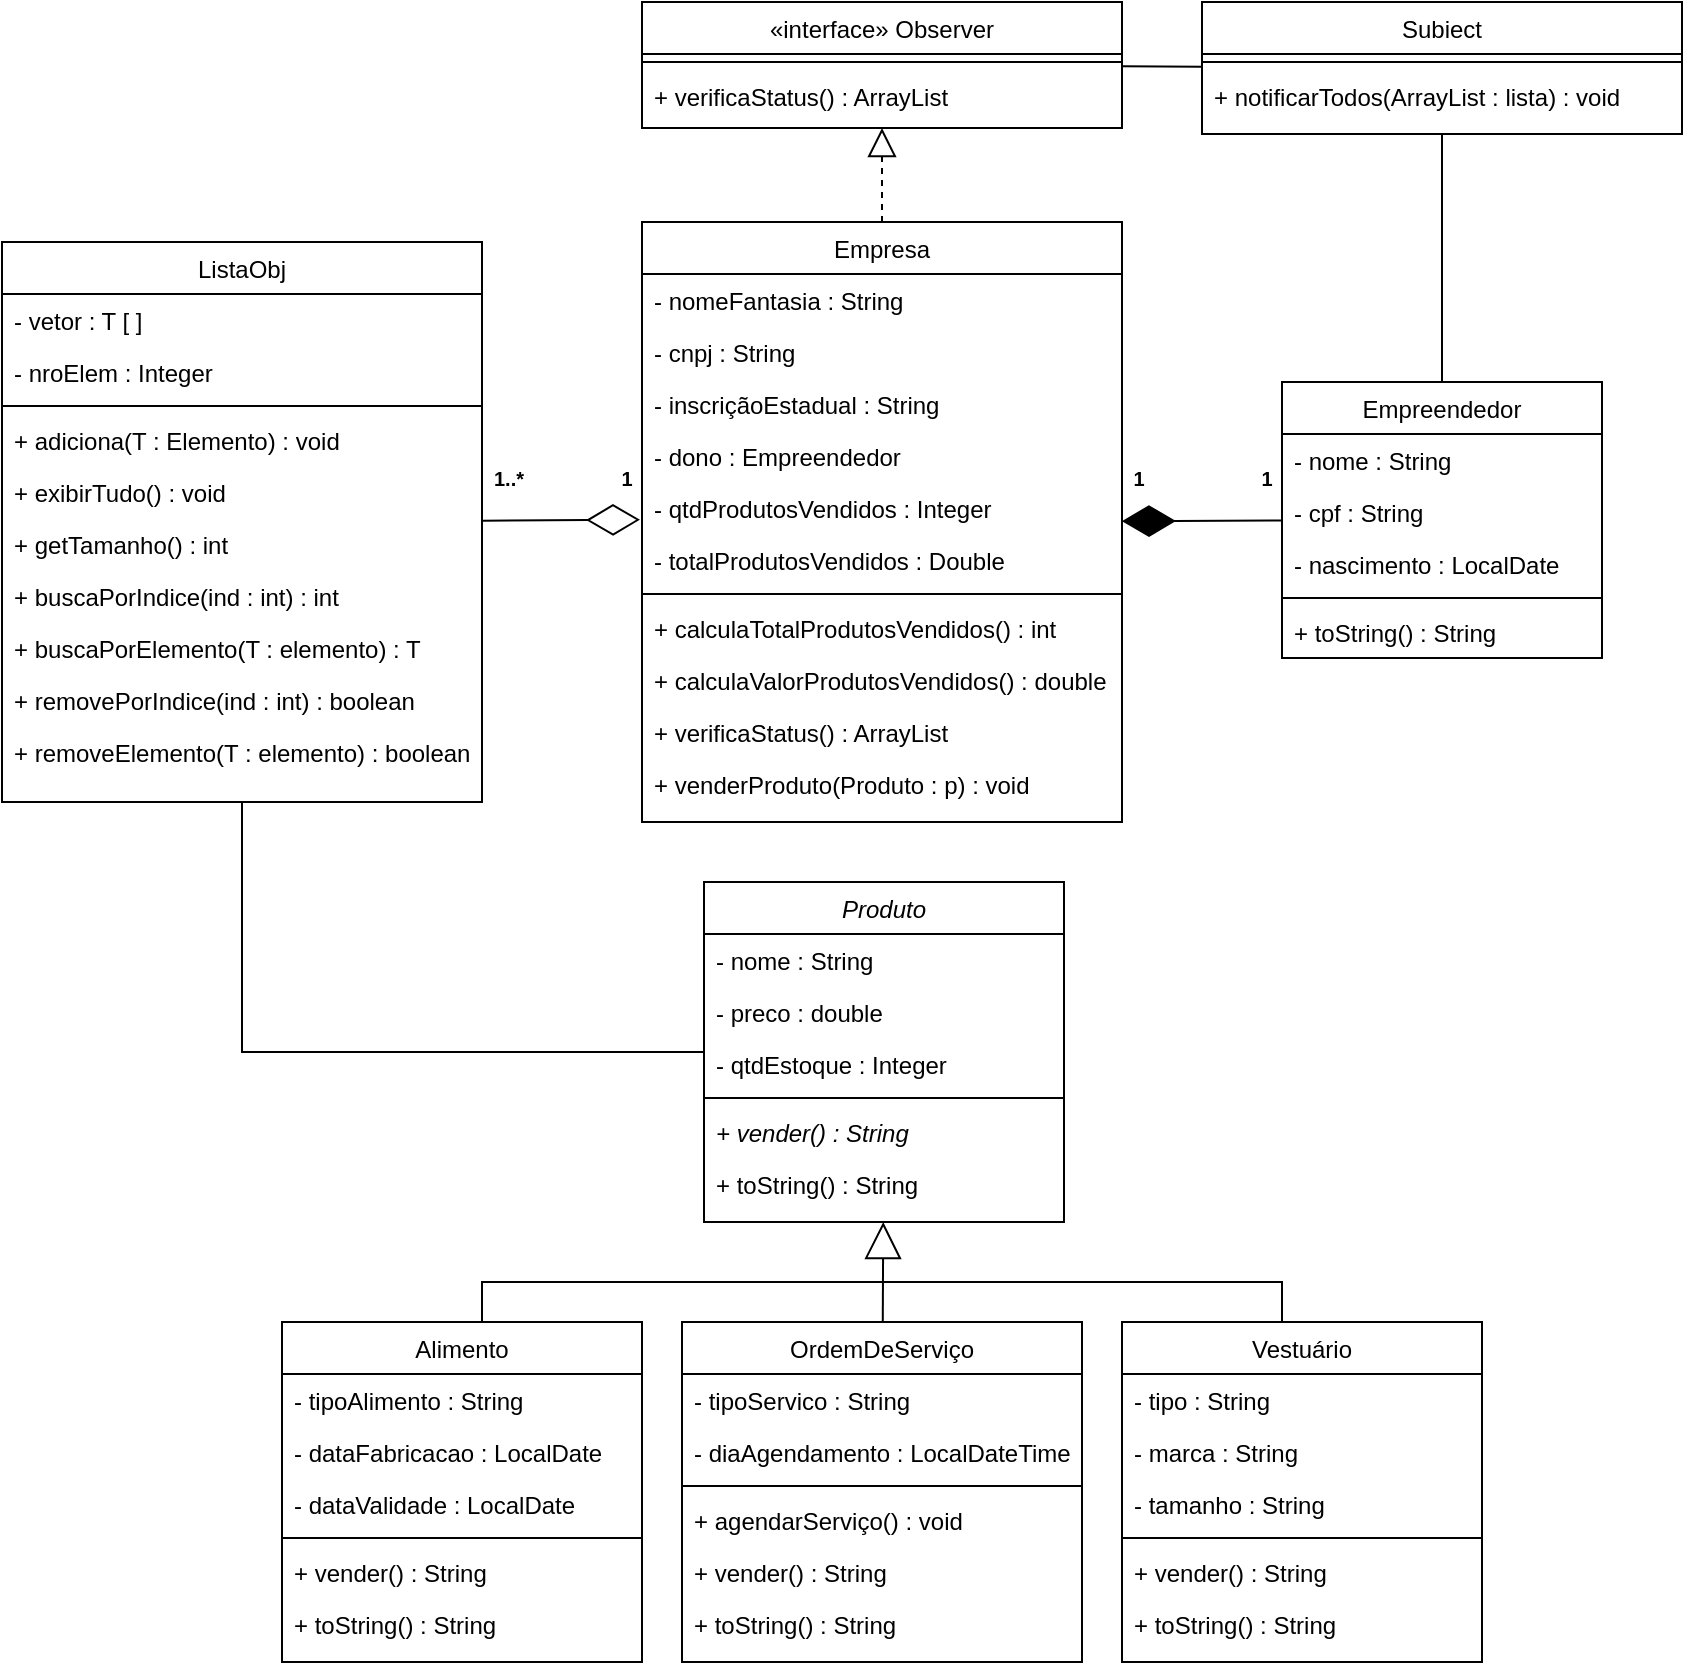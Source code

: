 <mxfile version="17.2.4" type="device" pages="2"><diagram id="C5RBs43oDa-KdzZeNtuy" name="UML"><mxGraphModel dx="1246" dy="1265" grid="1" gridSize="10" guides="0" tooltips="0" connect="0" arrows="0" fold="1" page="0" pageScale="1" pageWidth="827" pageHeight="1169" background="none" math="0" shadow="0"><root><mxCell id="WIyWlLk6GJQsqaUBKTNV-0"/><mxCell id="WIyWlLk6GJQsqaUBKTNV-1" parent="WIyWlLk6GJQsqaUBKTNV-0"/><mxCell id="c9cwSSxJyLeMuByP_xfM-0" value="" style="endArrow=diamondThin;endFill=1;endSize=24;html=1;rounded=0;" parent="WIyWlLk6GJQsqaUBKTNV-1" source="hxQ1O0fsuTuE8obJYea_-39" target="hxQ1O0fsuTuE8obJYea_-30" edge="1"><mxGeometry width="160" relative="1" as="geometry"><mxPoint x="577" y="143" as="sourcePoint"/><mxPoint x="737" y="143" as="targetPoint"/></mxGeometry></mxCell><mxCell id="tBLJbd_l_95bMalYuMZ2-7" value="«interface» Observer" style="swimlane;fontStyle=0;align=center;verticalAlign=top;childLayout=stackLayout;horizontal=1;startSize=26;horizontalStack=0;resizeParent=1;resizeLast=0;collapsible=1;marginBottom=0;rounded=0;shadow=0;strokeWidth=1;" parent="WIyWlLk6GJQsqaUBKTNV-1" vertex="1"><mxGeometry x="320" y="-270" width="240" height="63" as="geometry"><mxRectangle x="230" y="140" width="160" height="26" as="alternateBounds"/></mxGeometry></mxCell><mxCell id="tBLJbd_l_95bMalYuMZ2-11" value="" style="line;html=1;strokeWidth=1;align=left;verticalAlign=middle;spacingTop=-1;spacingLeft=3;spacingRight=3;rotatable=0;labelPosition=right;points=[];portConstraint=eastwest;" parent="tBLJbd_l_95bMalYuMZ2-7" vertex="1"><mxGeometry y="26" width="240" height="8" as="geometry"/></mxCell><mxCell id="tBLJbd_l_95bMalYuMZ2-14" value="+ verificaStatus() : ArrayList" style="text;align=left;verticalAlign=top;spacingLeft=4;spacingRight=4;overflow=hidden;rotatable=0;points=[[0,0.5],[1,0.5]];portConstraint=eastwest;fontStyle=0" parent="tBLJbd_l_95bMalYuMZ2-7" vertex="1"><mxGeometry y="34" width="240" height="26" as="geometry"/></mxCell><mxCell id="tBLJbd_l_95bMalYuMZ2-19" value="" style="endArrow=block;dashed=1;endFill=0;endSize=12;html=1;rounded=0;" parent="WIyWlLk6GJQsqaUBKTNV-1" source="hxQ1O0fsuTuE8obJYea_-30" target="tBLJbd_l_95bMalYuMZ2-7" edge="1"><mxGeometry width="160" relative="1" as="geometry"><mxPoint x="150" y="-210" as="sourcePoint"/><mxPoint x="310" y="-210" as="targetPoint"/></mxGeometry></mxCell><mxCell id="tBLJbd_l_95bMalYuMZ2-22" value="Subiect" style="swimlane;fontStyle=0;align=center;verticalAlign=top;childLayout=stackLayout;horizontal=1;startSize=26;horizontalStack=0;resizeParent=1;resizeLast=0;collapsible=1;marginBottom=0;rounded=0;shadow=0;strokeWidth=1;fillColor=default;" parent="WIyWlLk6GJQsqaUBKTNV-1" vertex="1"><mxGeometry x="600" y="-270" width="240" height="66" as="geometry"><mxRectangle x="130" y="380" width="160" height="26" as="alternateBounds"/></mxGeometry></mxCell><mxCell id="tBLJbd_l_95bMalYuMZ2-26" value="" style="line;html=1;strokeWidth=1;align=left;verticalAlign=middle;spacingTop=-1;spacingLeft=3;spacingRight=3;rotatable=0;labelPosition=right;points=[];portConstraint=eastwest;" parent="tBLJbd_l_95bMalYuMZ2-22" vertex="1"><mxGeometry y="26" width="240" height="8" as="geometry"/></mxCell><mxCell id="tBLJbd_l_95bMalYuMZ2-27" value="+ notificarTodos(ArrayList : lista) : void" style="text;align=left;verticalAlign=top;spacingLeft=4;spacingRight=4;overflow=hidden;rotatable=0;points=[[0,0.5],[1,0.5]];portConstraint=eastwest;" parent="tBLJbd_l_95bMalYuMZ2-22" vertex="1"><mxGeometry y="34" width="240" height="26" as="geometry"/></mxCell><mxCell id="tBLJbd_l_95bMalYuMZ2-30" value="" style="endArrow=none;html=1;rounded=0;" parent="WIyWlLk6GJQsqaUBKTNV-1" source="hxQ1O0fsuTuE8obJYea_-39" target="tBLJbd_l_95bMalYuMZ2-22" edge="1"><mxGeometry width="50" height="50" relative="1" as="geometry"><mxPoint x="650" y="-80" as="sourcePoint"/><mxPoint x="700" y="-130" as="targetPoint"/></mxGeometry></mxCell><mxCell id="tBLJbd_l_95bMalYuMZ2-31" value="" style="endArrow=none;html=1;rounded=0;" parent="WIyWlLk6GJQsqaUBKTNV-1" source="tBLJbd_l_95bMalYuMZ2-7" target="tBLJbd_l_95bMalYuMZ2-22" edge="1"><mxGeometry width="50" height="50" relative="1" as="geometry"><mxPoint x="600" y="-170" as="sourcePoint"/><mxPoint x="650" y="-220" as="targetPoint"/></mxGeometry></mxCell><mxCell id="hxQ1O0fsuTuE8obJYea_-30" value="Empresa" style="swimlane;fontStyle=0;align=center;verticalAlign=top;childLayout=stackLayout;horizontal=1;startSize=26;horizontalStack=0;resizeParent=1;resizeLast=0;collapsible=1;marginBottom=0;rounded=0;shadow=0;strokeWidth=1;gradientColor=none;" parent="WIyWlLk6GJQsqaUBKTNV-1" vertex="1"><mxGeometry x="320" y="-160" width="240" height="300" as="geometry"><mxRectangle x="360" y="32" width="160" height="26" as="alternateBounds"/></mxGeometry></mxCell><mxCell id="hxQ1O0fsuTuE8obJYea_-31" value="- nomeFantasia : String" style="text;align=left;verticalAlign=top;spacingLeft=4;spacingRight=4;overflow=hidden;rotatable=0;points=[[0,0.5],[1,0.5]];portConstraint=eastwest;" parent="hxQ1O0fsuTuE8obJYea_-30" vertex="1"><mxGeometry y="26" width="240" height="26" as="geometry"/></mxCell><mxCell id="hxQ1O0fsuTuE8obJYea_-32" value="- cnpj : String" style="text;align=left;verticalAlign=top;spacingLeft=4;spacingRight=4;overflow=hidden;rotatable=0;points=[[0,0.5],[1,0.5]];portConstraint=eastwest;rounded=0;shadow=0;html=0;" parent="hxQ1O0fsuTuE8obJYea_-30" vertex="1"><mxGeometry y="52" width="240" height="26" as="geometry"/></mxCell><mxCell id="hxQ1O0fsuTuE8obJYea_-36" value="- inscriçãoEstadual : String" style="text;align=left;verticalAlign=top;spacingLeft=4;spacingRight=4;overflow=hidden;rotatable=0;points=[[0,0.5],[1,0.5]];portConstraint=eastwest;rounded=0;shadow=0;html=0;" parent="hxQ1O0fsuTuE8obJYea_-30" vertex="1"><mxGeometry y="78" width="240" height="26" as="geometry"/></mxCell><mxCell id="hxQ1O0fsuTuE8obJYea_-38" value="- dono : Empreendedor" style="text;align=left;verticalAlign=top;spacingLeft=4;spacingRight=4;overflow=hidden;rotatable=0;points=[[0,0.5],[1,0.5]];portConstraint=eastwest;rounded=0;shadow=0;html=0;" parent="hxQ1O0fsuTuE8obJYea_-30" vertex="1"><mxGeometry y="104" width="240" height="26" as="geometry"/></mxCell><mxCell id="cFsHw2vgFMco-fejrTSW-2" value="- qtdProdutosVendidos : Integer" style="text;align=left;verticalAlign=top;spacingLeft=4;spacingRight=4;overflow=hidden;rotatable=0;points=[[0,0.5],[1,0.5]];portConstraint=eastwest;rounded=0;shadow=0;html=0;" parent="hxQ1O0fsuTuE8obJYea_-30" vertex="1"><mxGeometry y="130" width="240" height="26" as="geometry"/></mxCell><mxCell id="cFsHw2vgFMco-fejrTSW-3" value="- totalProdutosVendidos : Double" style="text;align=left;verticalAlign=top;spacingLeft=4;spacingRight=4;overflow=hidden;rotatable=0;points=[[0,0.5],[1,0.5]];portConstraint=eastwest;rounded=0;shadow=0;html=0;" parent="hxQ1O0fsuTuE8obJYea_-30" vertex="1"><mxGeometry y="156" width="240" height="26" as="geometry"/></mxCell><mxCell id="hxQ1O0fsuTuE8obJYea_-33" value="" style="line;html=1;strokeWidth=1;align=left;verticalAlign=middle;spacingTop=-1;spacingLeft=3;spacingRight=3;rotatable=0;labelPosition=right;points=[];portConstraint=eastwest;" parent="hxQ1O0fsuTuE8obJYea_-30" vertex="1"><mxGeometry y="182" width="240" height="8" as="geometry"/></mxCell><mxCell id="IQS5WzwmwW5eawCqzfiL-0" value="+ calculaTotalProdutosVendidos() : int" style="text;align=left;verticalAlign=top;spacingLeft=4;spacingRight=4;overflow=hidden;rotatable=0;points=[[0,0.5],[1,0.5]];portConstraint=eastwest;" parent="hxQ1O0fsuTuE8obJYea_-30" vertex="1"><mxGeometry y="190" width="240" height="26" as="geometry"/></mxCell><mxCell id="IQS5WzwmwW5eawCqzfiL-1" value="+ calculaValorProdutosVendidos() : double" style="text;align=left;verticalAlign=top;spacingLeft=4;spacingRight=4;overflow=hidden;rotatable=0;points=[[0,0.5],[1,0.5]];portConstraint=eastwest;" parent="hxQ1O0fsuTuE8obJYea_-30" vertex="1"><mxGeometry y="216" width="240" height="26" as="geometry"/></mxCell><mxCell id="tBLJbd_l_95bMalYuMZ2-17" value="+ verificaStatus() : ArrayList" style="text;align=left;verticalAlign=top;spacingLeft=4;spacingRight=4;overflow=hidden;rotatable=0;points=[[0,0.5],[1,0.5]];portConstraint=eastwest;" parent="hxQ1O0fsuTuE8obJYea_-30" vertex="1"><mxGeometry y="242" width="240" height="26" as="geometry"/></mxCell><mxCell id="tBLJbd_l_95bMalYuMZ2-32" value="+ venderProduto(Produto : p) : void" style="text;align=left;verticalAlign=top;spacingLeft=4;spacingRight=4;overflow=hidden;rotatable=0;points=[[0,0.5],[1,0.5]];portConstraint=eastwest;" parent="hxQ1O0fsuTuE8obJYea_-30" vertex="1"><mxGeometry y="268" width="240" height="26" as="geometry"/></mxCell><mxCell id="hxQ1O0fsuTuE8obJYea_-80" value="1" style="text;html=1;align=center;verticalAlign=middle;resizable=0;points=[];autosize=1;strokeColor=none;fillColor=none;fontSize=10;fontStyle=1" parent="WIyWlLk6GJQsqaUBKTNV-1" vertex="1"><mxGeometry x="304" y="-40" width="16" height="16" as="geometry"/></mxCell><mxCell id="hxQ1O0fsuTuE8obJYea_-79" value="1..*" style="text;html=1;align=center;verticalAlign=middle;resizable=0;points=[];autosize=1;strokeColor=none;fillColor=none;fontSize=10;fontStyle=1" parent="WIyWlLk6GJQsqaUBKTNV-1" vertex="1"><mxGeometry x="240.005" y="-40" width="25" height="16" as="geometry"/></mxCell><mxCell id="ktKaiFkXQbgWRsOIFW10-0" value="1" style="text;html=1;align=center;verticalAlign=middle;resizable=0;points=[];autosize=1;strokeColor=none;fillColor=none;fontSize=10;fontStyle=1" parent="WIyWlLk6GJQsqaUBKTNV-1" vertex="1"><mxGeometry x="560" y="-40" width="16" height="16" as="geometry"/></mxCell><mxCell id="FTFwo6D1oz80rFmVzdf7-0" value="ListaObj" style="swimlane;fontStyle=0;align=center;verticalAlign=top;childLayout=stackLayout;horizontal=1;startSize=26;horizontalStack=0;resizeParent=1;resizeLast=0;collapsible=1;marginBottom=0;rounded=0;shadow=0;strokeWidth=1;gradientColor=none;fillColor=default;" vertex="1" parent="WIyWlLk6GJQsqaUBKTNV-1"><mxGeometry y="-150" width="240" height="280" as="geometry"><mxRectangle x="130" y="380" width="160" height="26" as="alternateBounds"/></mxGeometry></mxCell><mxCell id="FTFwo6D1oz80rFmVzdf7-1" value="- vetor : T [ ] " style="text;align=left;verticalAlign=top;spacingLeft=4;spacingRight=4;overflow=hidden;rotatable=0;points=[[0,0.5],[1,0.5]];portConstraint=eastwest;" vertex="1" parent="FTFwo6D1oz80rFmVzdf7-0"><mxGeometry y="26" width="240" height="26" as="geometry"/></mxCell><mxCell id="FTFwo6D1oz80rFmVzdf7-2" value="- nroElem : Integer" style="text;align=left;verticalAlign=top;spacingLeft=4;spacingRight=4;overflow=hidden;rotatable=0;points=[[0,0.5],[1,0.5]];portConstraint=eastwest;rounded=0;shadow=0;html=0;" vertex="1" parent="FTFwo6D1oz80rFmVzdf7-0"><mxGeometry y="52" width="240" height="26" as="geometry"/></mxCell><mxCell id="FTFwo6D1oz80rFmVzdf7-3" value="" style="line;html=1;strokeWidth=1;align=left;verticalAlign=middle;spacingTop=-1;spacingLeft=3;spacingRight=3;rotatable=0;labelPosition=right;points=[];portConstraint=eastwest;" vertex="1" parent="FTFwo6D1oz80rFmVzdf7-0"><mxGeometry y="78" width="240" height="8" as="geometry"/></mxCell><mxCell id="FTFwo6D1oz80rFmVzdf7-4" value="+ adiciona(T : Elemento) : void" style="text;align=left;verticalAlign=top;spacingLeft=4;spacingRight=4;overflow=hidden;rotatable=0;points=[[0,0.5],[1,0.5]];portConstraint=eastwest;fontStyle=0" vertex="1" parent="FTFwo6D1oz80rFmVzdf7-0"><mxGeometry y="86" width="240" height="26" as="geometry"/></mxCell><mxCell id="FTFwo6D1oz80rFmVzdf7-12" value="+ exibirTudo() : void" style="text;align=left;verticalAlign=top;spacingLeft=4;spacingRight=4;overflow=hidden;rotatable=0;points=[[0,0.5],[1,0.5]];portConstraint=eastwest;fontStyle=0" vertex="1" parent="FTFwo6D1oz80rFmVzdf7-0"><mxGeometry y="112" width="240" height="26" as="geometry"/></mxCell><mxCell id="FTFwo6D1oz80rFmVzdf7-8" value="+ getTamanho() : int" style="text;align=left;verticalAlign=top;spacingLeft=4;spacingRight=4;overflow=hidden;rotatable=0;points=[[0,0.5],[1,0.5]];portConstraint=eastwest;fontStyle=0" vertex="1" parent="FTFwo6D1oz80rFmVzdf7-0"><mxGeometry y="138" width="240" height="26" as="geometry"/></mxCell><mxCell id="FTFwo6D1oz80rFmVzdf7-11" value="+ buscaPorIndice(ind : int) : int" style="text;align=left;verticalAlign=top;spacingLeft=4;spacingRight=4;overflow=hidden;rotatable=0;points=[[0,0.5],[1,0.5]];portConstraint=eastwest;fontStyle=0" vertex="1" parent="FTFwo6D1oz80rFmVzdf7-0"><mxGeometry y="164" width="240" height="26" as="geometry"/></mxCell><mxCell id="FTFwo6D1oz80rFmVzdf7-7" value="+ buscaPorElemento(T : elemento) : T" style="text;align=left;verticalAlign=top;spacingLeft=4;spacingRight=4;overflow=hidden;rotatable=0;points=[[0,0.5],[1,0.5]];portConstraint=eastwest;fontStyle=0" vertex="1" parent="FTFwo6D1oz80rFmVzdf7-0"><mxGeometry y="190" width="240" height="26" as="geometry"/></mxCell><mxCell id="FTFwo6D1oz80rFmVzdf7-10" value="+ removePorIndice(ind : int) : boolean" style="text;align=left;verticalAlign=top;spacingLeft=4;spacingRight=4;overflow=hidden;rotatable=0;points=[[0,0.5],[1,0.5]];portConstraint=eastwest;fontStyle=0" vertex="1" parent="FTFwo6D1oz80rFmVzdf7-0"><mxGeometry y="216" width="240" height="26" as="geometry"/></mxCell><mxCell id="FTFwo6D1oz80rFmVzdf7-9" value="+ removeElemento(T : elemento) : boolean" style="text;align=left;verticalAlign=top;spacingLeft=4;spacingRight=4;overflow=hidden;rotatable=0;points=[[0,0.5],[1,0.5]];portConstraint=eastwest;fontStyle=0" vertex="1" parent="FTFwo6D1oz80rFmVzdf7-0"><mxGeometry y="242" width="240" height="26" as="geometry"/></mxCell><mxCell id="FTFwo6D1oz80rFmVzdf7-5" value="" style="endArrow=diamondThin;endFill=0;endSize=24;html=1;rounded=0;" edge="1" parent="WIyWlLk6GJQsqaUBKTNV-1" source="FTFwo6D1oz80rFmVzdf7-0"><mxGeometry width="160" relative="1" as="geometry"><mxPoint x="239" y="-11.875" as="sourcePoint"/><mxPoint x="319" y="-11.125" as="targetPoint"/><Array as="points"/></mxGeometry></mxCell><mxCell id="FTFwo6D1oz80rFmVzdf7-6" value="" style="endArrow=none;html=1;rounded=0;" edge="1" parent="WIyWlLk6GJQsqaUBKTNV-1" source="zkfFHV4jXpPFQw0GAbJ--0" target="FTFwo6D1oz80rFmVzdf7-0"><mxGeometry width="50" height="50" relative="1" as="geometry"><mxPoint x="142" y="337" as="sourcePoint"/><mxPoint x="142" y="157" as="targetPoint"/><Array as="points"><mxPoint x="120" y="255"/></Array></mxGeometry></mxCell><mxCell id="hxQ1O0fsuTuE8obJYea_-39" value="Empreendedor" style="swimlane;fontStyle=0;align=center;verticalAlign=top;childLayout=stackLayout;horizontal=1;startSize=26;horizontalStack=0;resizeParent=1;resizeLast=0;collapsible=1;marginBottom=0;rounded=0;shadow=0;strokeWidth=1;" parent="WIyWlLk6GJQsqaUBKTNV-1" vertex="1"><mxGeometry x="640" y="-80" width="160" height="138" as="geometry"><mxRectangle x="130" y="380" width="160" height="26" as="alternateBounds"/></mxGeometry></mxCell><mxCell id="hxQ1O0fsuTuE8obJYea_-40" value="- nome : String" style="text;align=left;verticalAlign=top;spacingLeft=4;spacingRight=4;overflow=hidden;rotatable=0;points=[[0,0.5],[1,0.5]];portConstraint=eastwest;" parent="hxQ1O0fsuTuE8obJYea_-39" vertex="1"><mxGeometry y="26" width="160" height="26" as="geometry"/></mxCell><mxCell id="hxQ1O0fsuTuE8obJYea_-41" value="- cpf : String" style="text;align=left;verticalAlign=top;spacingLeft=4;spacingRight=4;overflow=hidden;rotatable=0;points=[[0,0.5],[1,0.5]];portConstraint=eastwest;rounded=0;shadow=0;html=0;" parent="hxQ1O0fsuTuE8obJYea_-39" vertex="1"><mxGeometry y="52" width="160" height="26" as="geometry"/></mxCell><mxCell id="FTFwo6D1oz80rFmVzdf7-14" value="- nascimento : LocalDate" style="text;align=left;verticalAlign=top;spacingLeft=4;spacingRight=4;overflow=hidden;rotatable=0;points=[[0,0.5],[1,0.5]];portConstraint=eastwest;rounded=0;shadow=0;html=0;" vertex="1" parent="hxQ1O0fsuTuE8obJYea_-39"><mxGeometry y="78" width="160" height="26" as="geometry"/></mxCell><mxCell id="hxQ1O0fsuTuE8obJYea_-42" value="" style="line;html=1;strokeWidth=1;align=left;verticalAlign=middle;spacingTop=-1;spacingLeft=3;spacingRight=3;rotatable=0;labelPosition=right;points=[];portConstraint=eastwest;" parent="hxQ1O0fsuTuE8obJYea_-39" vertex="1"><mxGeometry y="104" width="160" height="8" as="geometry"/></mxCell><mxCell id="hxQ1O0fsuTuE8obJYea_-43" value="+ toString() : String" style="text;align=left;verticalAlign=top;spacingLeft=4;spacingRight=4;overflow=hidden;rotatable=0;points=[[0,0.5],[1,0.5]];portConstraint=eastwest;fontStyle=0" parent="hxQ1O0fsuTuE8obJYea_-39" vertex="1"><mxGeometry y="112" width="160" height="26" as="geometry"/></mxCell><mxCell id="ktKaiFkXQbgWRsOIFW10-1" value="1" style="text;html=1;align=center;verticalAlign=middle;resizable=0;points=[];autosize=1;strokeColor=none;fillColor=none;fontSize=10;fontStyle=1" parent="WIyWlLk6GJQsqaUBKTNV-1" vertex="1"><mxGeometry x="624" y="-40" width="16" height="16" as="geometry"/></mxCell><mxCell id="N_qMSTjOMOjQkpors2h8-3" value="" style="group" vertex="1" connectable="0" parent="WIyWlLk6GJQsqaUBKTNV-1"><mxGeometry x="140" y="170" width="600" height="390" as="geometry"/></mxCell><mxCell id="zkfFHV4jXpPFQw0GAbJ--0" value="Produto" style="swimlane;fontStyle=2;align=center;verticalAlign=top;childLayout=stackLayout;horizontal=1;startSize=26;horizontalStack=0;resizeParent=1;resizeLast=0;collapsible=1;marginBottom=0;rounded=0;shadow=0;strokeWidth=1;" parent="N_qMSTjOMOjQkpors2h8-3" vertex="1"><mxGeometry x="211" width="180" height="170" as="geometry"><mxRectangle x="230" y="140" width="160" height="26" as="alternateBounds"/></mxGeometry></mxCell><mxCell id="zkfFHV4jXpPFQw0GAbJ--1" value="- nome : String" style="text;align=left;verticalAlign=top;spacingLeft=4;spacingRight=4;overflow=hidden;rotatable=0;points=[[0,0.5],[1,0.5]];portConstraint=eastwest;" parent="zkfFHV4jXpPFQw0GAbJ--0" vertex="1"><mxGeometry y="26" width="180" height="26" as="geometry"/></mxCell><mxCell id="zkfFHV4jXpPFQw0GAbJ--2" value="- preco : double" style="text;align=left;verticalAlign=top;spacingLeft=4;spacingRight=4;overflow=hidden;rotatable=0;points=[[0,0.5],[1,0.5]];portConstraint=eastwest;rounded=0;shadow=0;html=0;" parent="zkfFHV4jXpPFQw0GAbJ--0" vertex="1"><mxGeometry y="52" width="180" height="26" as="geometry"/></mxCell><mxCell id="hxQ1O0fsuTuE8obJYea_-57" value="- qtdEstoque : Integer" style="text;align=left;verticalAlign=top;spacingLeft=4;spacingRight=4;overflow=hidden;rotatable=0;points=[[0,0.5],[1,0.5]];portConstraint=eastwest;rounded=0;shadow=0;html=0;" parent="zkfFHV4jXpPFQw0GAbJ--0" vertex="1"><mxGeometry y="78" width="180" height="26" as="geometry"/></mxCell><mxCell id="zkfFHV4jXpPFQw0GAbJ--4" value="" style="line;html=1;strokeWidth=1;align=left;verticalAlign=middle;spacingTop=-1;spacingLeft=3;spacingRight=3;rotatable=0;labelPosition=right;points=[];portConstraint=eastwest;" parent="zkfFHV4jXpPFQw0GAbJ--0" vertex="1"><mxGeometry y="104" width="180" height="8" as="geometry"/></mxCell><mxCell id="hxQ1O0fsuTuE8obJYea_-59" value="+ vender() : String" style="text;align=left;verticalAlign=top;spacingLeft=4;spacingRight=4;overflow=hidden;rotatable=0;points=[[0,0.5],[1,0.5]];portConstraint=eastwest;fontStyle=2" parent="zkfFHV4jXpPFQw0GAbJ--0" vertex="1"><mxGeometry y="112" width="180" height="26" as="geometry"/></mxCell><mxCell id="zkfFHV4jXpPFQw0GAbJ--5" value="+ toString() : String" style="text;align=left;verticalAlign=top;spacingLeft=4;spacingRight=4;overflow=hidden;rotatable=0;points=[[0,0.5],[1,0.5]];portConstraint=eastwest;fontStyle=0" parent="zkfFHV4jXpPFQw0GAbJ--0" vertex="1"><mxGeometry y="138" width="180" height="26" as="geometry"/></mxCell><mxCell id="N_qMSTjOMOjQkpors2h8-2" value="" style="group" vertex="1" connectable="0" parent="N_qMSTjOMOjQkpors2h8-3"><mxGeometry y="200" width="600" height="190" as="geometry"/></mxCell><mxCell id="zkfFHV4jXpPFQw0GAbJ--6" value="Alimento" style="swimlane;fontStyle=0;align=center;verticalAlign=top;childLayout=stackLayout;horizontal=1;startSize=26;horizontalStack=0;resizeParent=1;resizeLast=0;collapsible=1;marginBottom=0;rounded=0;shadow=0;strokeWidth=1;" parent="N_qMSTjOMOjQkpors2h8-2" vertex="1"><mxGeometry y="20" width="180" height="170" as="geometry"><mxRectangle x="120" y="460" width="160" height="26" as="alternateBounds"/></mxGeometry></mxCell><mxCell id="hxQ1O0fsuTuE8obJYea_-58" value="- tipoAlimento : String" style="text;align=left;verticalAlign=top;spacingLeft=4;spacingRight=4;overflow=hidden;rotatable=0;points=[[0,0.5],[1,0.5]];portConstraint=eastwest;rounded=0;shadow=0;html=0;" parent="zkfFHV4jXpPFQw0GAbJ--6" vertex="1"><mxGeometry y="26" width="180" height="26" as="geometry"/></mxCell><mxCell id="zkfFHV4jXpPFQw0GAbJ--8" value="- dataFabricacao : LocalDate" style="text;align=left;verticalAlign=top;spacingLeft=4;spacingRight=4;overflow=hidden;rotatable=0;points=[[0,0.5],[1,0.5]];portConstraint=eastwest;rounded=0;shadow=0;html=0;" parent="zkfFHV4jXpPFQw0GAbJ--6" vertex="1"><mxGeometry y="52" width="180" height="26" as="geometry"/></mxCell><mxCell id="zkfFHV4jXpPFQw0GAbJ--7" value="- dataValidade : LocalDate" style="text;align=left;verticalAlign=top;spacingLeft=4;spacingRight=4;overflow=hidden;rotatable=0;points=[[0,0.5],[1,0.5]];portConstraint=eastwest;" parent="zkfFHV4jXpPFQw0GAbJ--6" vertex="1"><mxGeometry y="78" width="180" height="26" as="geometry"/></mxCell><mxCell id="zkfFHV4jXpPFQw0GAbJ--9" value="" style="line;html=1;strokeWidth=1;align=left;verticalAlign=middle;spacingTop=-1;spacingLeft=3;spacingRight=3;rotatable=0;labelPosition=right;points=[];portConstraint=eastwest;" parent="zkfFHV4jXpPFQw0GAbJ--6" vertex="1"><mxGeometry y="104" width="180" height="8" as="geometry"/></mxCell><mxCell id="hxQ1O0fsuTuE8obJYea_-61" value="+ vender() : String" style="text;align=left;verticalAlign=top;spacingLeft=4;spacingRight=4;overflow=hidden;rotatable=0;points=[[0,0.5],[1,0.5]];portConstraint=eastwest;" parent="zkfFHV4jXpPFQw0GAbJ--6" vertex="1"><mxGeometry y="112" width="180" height="26" as="geometry"/></mxCell><mxCell id="zkfFHV4jXpPFQw0GAbJ--11" value="+ toString() : String" style="text;align=left;verticalAlign=top;spacingLeft=4;spacingRight=4;overflow=hidden;rotatable=0;points=[[0,0.5],[1,0.5]];portConstraint=eastwest;" parent="zkfFHV4jXpPFQw0GAbJ--6" vertex="1"><mxGeometry y="138" width="180" height="26" as="geometry"/></mxCell><mxCell id="hxQ1O0fsuTuE8obJYea_-0" value="OrdemDeServiço" style="swimlane;fontStyle=0;align=center;verticalAlign=top;childLayout=stackLayout;horizontal=1;startSize=26;horizontalStack=0;resizeParent=1;resizeLast=0;collapsible=1;marginBottom=0;rounded=0;shadow=0;strokeWidth=1;" parent="N_qMSTjOMOjQkpors2h8-2" vertex="1"><mxGeometry x="200" y="20" width="200" height="170" as="geometry"><mxRectangle x="360" y="460" width="160" height="26" as="alternateBounds"/></mxGeometry></mxCell><mxCell id="hxQ1O0fsuTuE8obJYea_-72" value="- tipoServico : String" style="text;align=left;verticalAlign=top;spacingLeft=4;spacingRight=4;overflow=hidden;rotatable=0;points=[[0,0.5],[1,0.5]];portConstraint=eastwest;" parent="hxQ1O0fsuTuE8obJYea_-0" vertex="1"><mxGeometry y="26" width="200" height="26" as="geometry"/></mxCell><mxCell id="hxQ1O0fsuTuE8obJYea_-1" value="- diaAgendamento : LocalDateTime" style="text;align=left;verticalAlign=top;spacingLeft=4;spacingRight=4;overflow=hidden;rotatable=0;points=[[0,0.5],[1,0.5]];portConstraint=eastwest;" parent="hxQ1O0fsuTuE8obJYea_-0" vertex="1"><mxGeometry y="52" width="200" height="26" as="geometry"/></mxCell><mxCell id="hxQ1O0fsuTuE8obJYea_-3" value="" style="line;html=1;strokeWidth=1;align=left;verticalAlign=middle;spacingTop=-1;spacingLeft=3;spacingRight=3;rotatable=0;labelPosition=right;points=[];portConstraint=eastwest;" parent="hxQ1O0fsuTuE8obJYea_-0" vertex="1"><mxGeometry y="78" width="200" height="8" as="geometry"/></mxCell><mxCell id="hxQ1O0fsuTuE8obJYea_-60" value="+ agendarServiço() : void" style="text;align=left;verticalAlign=top;spacingLeft=4;spacingRight=4;overflow=hidden;rotatable=0;points=[[0,0.5],[1,0.5]];portConstraint=eastwest;" parent="hxQ1O0fsuTuE8obJYea_-0" vertex="1"><mxGeometry y="86" width="200" height="26" as="geometry"/></mxCell><mxCell id="hxQ1O0fsuTuE8obJYea_-63" value="+ vender() : String" style="text;align=left;verticalAlign=top;spacingLeft=4;spacingRight=4;overflow=hidden;rotatable=0;points=[[0,0.5],[1,0.5]];portConstraint=eastwest;" parent="hxQ1O0fsuTuE8obJYea_-0" vertex="1"><mxGeometry y="112" width="200" height="26" as="geometry"/></mxCell><mxCell id="hxQ1O0fsuTuE8obJYea_-5" value="+ toString() : String" style="text;align=left;verticalAlign=top;spacingLeft=4;spacingRight=4;overflow=hidden;rotatable=0;points=[[0,0.5],[1,0.5]];portConstraint=eastwest;" parent="hxQ1O0fsuTuE8obJYea_-0" vertex="1"><mxGeometry y="138" width="200" height="26" as="geometry"/></mxCell><mxCell id="hxQ1O0fsuTuE8obJYea_-11" value="Vestuário" style="swimlane;fontStyle=0;align=center;verticalAlign=top;childLayout=stackLayout;horizontal=1;startSize=26;horizontalStack=0;resizeParent=1;resizeLast=0;collapsible=1;marginBottom=0;rounded=0;shadow=0;strokeWidth=1;" parent="N_qMSTjOMOjQkpors2h8-2" vertex="1"><mxGeometry x="420" y="20" width="180" height="170" as="geometry"><mxRectangle x="130" y="380" width="160" height="26" as="alternateBounds"/></mxGeometry></mxCell><mxCell id="hxQ1O0fsuTuE8obJYea_-12" value="- tipo : String" style="text;align=left;verticalAlign=top;spacingLeft=4;spacingRight=4;overflow=hidden;rotatable=0;points=[[0,0.5],[1,0.5]];portConstraint=eastwest;" parent="hxQ1O0fsuTuE8obJYea_-11" vertex="1"><mxGeometry y="26" width="180" height="26" as="geometry"/></mxCell><mxCell id="hxQ1O0fsuTuE8obJYea_-13" value="- marca : String" style="text;align=left;verticalAlign=top;spacingLeft=4;spacingRight=4;overflow=hidden;rotatable=0;points=[[0,0.5],[1,0.5]];portConstraint=eastwest;rounded=0;shadow=0;html=0;" parent="hxQ1O0fsuTuE8obJYea_-11" vertex="1"><mxGeometry y="52" width="180" height="26" as="geometry"/></mxCell><mxCell id="hxQ1O0fsuTuE8obJYea_-64" value="- tamanho : String" style="text;align=left;verticalAlign=top;spacingLeft=4;spacingRight=4;overflow=hidden;rotatable=0;points=[[0,0.5],[1,0.5]];portConstraint=eastwest;rounded=0;shadow=0;html=0;" parent="hxQ1O0fsuTuE8obJYea_-11" vertex="1"><mxGeometry y="78" width="180" height="26" as="geometry"/></mxCell><mxCell id="hxQ1O0fsuTuE8obJYea_-14" value="" style="line;html=1;strokeWidth=1;align=left;verticalAlign=middle;spacingTop=-1;spacingLeft=3;spacingRight=3;rotatable=0;labelPosition=right;points=[];portConstraint=eastwest;" parent="hxQ1O0fsuTuE8obJYea_-11" vertex="1"><mxGeometry y="104" width="180" height="8" as="geometry"/></mxCell><mxCell id="hxQ1O0fsuTuE8obJYea_-62" value="+ vender() : String" style="text;align=left;verticalAlign=top;spacingLeft=4;spacingRight=4;overflow=hidden;rotatable=0;points=[[0,0.5],[1,0.5]];portConstraint=eastwest;" parent="hxQ1O0fsuTuE8obJYea_-11" vertex="1"><mxGeometry y="112" width="180" height="26" as="geometry"/></mxCell><mxCell id="hxQ1O0fsuTuE8obJYea_-16" value="+ toString() : String" style="text;align=left;verticalAlign=top;spacingLeft=4;spacingRight=4;overflow=hidden;rotatable=0;points=[[0,0.5],[1,0.5]];portConstraint=eastwest;" parent="hxQ1O0fsuTuE8obJYea_-11" vertex="1"><mxGeometry y="138" width="180" height="26" as="geometry"/></mxCell><mxCell id="hxQ1O0fsuTuE8obJYea_-74" value="" style="endArrow=none;html=1;edgeStyle=orthogonalEdgeStyle;rounded=0;" parent="N_qMSTjOMOjQkpors2h8-2" source="zkfFHV4jXpPFQw0GAbJ--6" edge="1"><mxGeometry relative="1" as="geometry"><mxPoint x="90" y="-50" as="sourcePoint"/><mxPoint x="310" as="targetPoint"/><Array as="points"><mxPoint x="100"/><mxPoint x="310"/></Array></mxGeometry></mxCell><mxCell id="hxQ1O0fsuTuE8obJYea_-77" value="" style="endArrow=none;html=1;edgeStyle=orthogonalEdgeStyle;rounded=0;entryX=0.5;entryY=0;entryDx=0;entryDy=0;" parent="N_qMSTjOMOjQkpors2h8-2" target="hxQ1O0fsuTuE8obJYea_-11" edge="1"><mxGeometry relative="1" as="geometry"><mxPoint x="310" as="sourcePoint"/><mxPoint x="520" as="targetPoint"/><Array as="points"><mxPoint x="500"/></Array></mxGeometry></mxCell><mxCell id="hxQ1O0fsuTuE8obJYea_-73" value="" style="endArrow=block;endSize=16;endFill=0;html=1;rounded=0;" parent="N_qMSTjOMOjQkpors2h8-3" source="hxQ1O0fsuTuE8obJYea_-0" target="zkfFHV4jXpPFQw0GAbJ--0" edge="1"><mxGeometry width="160" relative="1" as="geometry"><mxPoint x="140" y="-280" as="sourcePoint"/><mxPoint x="170" y="-259.428" as="targetPoint"/></mxGeometry></mxCell></root></mxGraphModel></diagram><diagram name="Cópia do UML" id="EKUmFW5c_yAjELdQzsbJ"><mxGraphModel dx="1329" dy="1265" grid="1" gridSize="10" guides="0" tooltips="0" connect="0" arrows="0" fold="1" page="0" pageScale="1" pageWidth="827" pageHeight="1169" background="none" math="0" shadow="0"><root><mxCell id="k848qCcSiJKZypkFZqZ_-0"/><mxCell id="k848qCcSiJKZypkFZqZ_-1" parent="k848qCcSiJKZypkFZqZ_-0"/><mxCell id="k848qCcSiJKZypkFZqZ_-2" value="Alimento" style="swimlane;fontStyle=0;align=center;verticalAlign=top;childLayout=stackLayout;horizontal=1;startSize=26;horizontalStack=0;resizeParent=1;resizeLast=0;collapsible=1;marginBottom=0;rounded=0;shadow=0;strokeWidth=1;" parent="k848qCcSiJKZypkFZqZ_-1" vertex="1"><mxGeometry x="140" y="500" width="180" height="170" as="geometry"><mxRectangle x="120" y="460" width="160" height="26" as="alternateBounds"/></mxGeometry></mxCell><mxCell id="k848qCcSiJKZypkFZqZ_-3" value="- tipoAlimento : String" style="text;align=left;verticalAlign=top;spacingLeft=4;spacingRight=4;overflow=hidden;rotatable=0;points=[[0,0.5],[1,0.5]];portConstraint=eastwest;rounded=0;shadow=0;html=0;" parent="k848qCcSiJKZypkFZqZ_-2" vertex="1"><mxGeometry y="26" width="180" height="26" as="geometry"/></mxCell><mxCell id="k848qCcSiJKZypkFZqZ_-4" value="- dataFabricacao : LocalDate" style="text;align=left;verticalAlign=top;spacingLeft=4;spacingRight=4;overflow=hidden;rotatable=0;points=[[0,0.5],[1,0.5]];portConstraint=eastwest;rounded=0;shadow=0;html=0;" parent="k848qCcSiJKZypkFZqZ_-2" vertex="1"><mxGeometry y="52" width="180" height="26" as="geometry"/></mxCell><mxCell id="k848qCcSiJKZypkFZqZ_-5" value="- dataValidade : LocalDate" style="text;align=left;verticalAlign=top;spacingLeft=4;spacingRight=4;overflow=hidden;rotatable=0;points=[[0,0.5],[1,0.5]];portConstraint=eastwest;" parent="k848qCcSiJKZypkFZqZ_-2" vertex="1"><mxGeometry y="78" width="180" height="26" as="geometry"/></mxCell><mxCell id="k848qCcSiJKZypkFZqZ_-6" value="" style="line;html=1;strokeWidth=1;align=left;verticalAlign=middle;spacingTop=-1;spacingLeft=3;spacingRight=3;rotatable=0;labelPosition=right;points=[];portConstraint=eastwest;" parent="k848qCcSiJKZypkFZqZ_-2" vertex="1"><mxGeometry y="104" width="180" height="8" as="geometry"/></mxCell><mxCell id="k848qCcSiJKZypkFZqZ_-7" value="+ vender() : String" style="text;align=left;verticalAlign=top;spacingLeft=4;spacingRight=4;overflow=hidden;rotatable=0;points=[[0,0.5],[1,0.5]];portConstraint=eastwest;" parent="k848qCcSiJKZypkFZqZ_-2" vertex="1"><mxGeometry y="112" width="180" height="26" as="geometry"/></mxCell><mxCell id="k848qCcSiJKZypkFZqZ_-8" value="+ toString() : String" style="text;align=left;verticalAlign=top;spacingLeft=4;spacingRight=4;overflow=hidden;rotatable=0;points=[[0,0.5],[1,0.5]];portConstraint=eastwest;" parent="k848qCcSiJKZypkFZqZ_-2" vertex="1"><mxGeometry y="138" width="180" height="26" as="geometry"/></mxCell><mxCell id="k848qCcSiJKZypkFZqZ_-9" value="OrdemDeServiço" style="swimlane;fontStyle=0;align=center;verticalAlign=top;childLayout=stackLayout;horizontal=1;startSize=26;horizontalStack=0;resizeParent=1;resizeLast=0;collapsible=1;marginBottom=0;rounded=0;shadow=0;strokeWidth=1;" parent="k848qCcSiJKZypkFZqZ_-1" vertex="1"><mxGeometry x="340" y="500" width="200" height="170" as="geometry"><mxRectangle x="360" y="460" width="160" height="26" as="alternateBounds"/></mxGeometry></mxCell><mxCell id="k848qCcSiJKZypkFZqZ_-10" value="- tipoServico : String" style="text;align=left;verticalAlign=top;spacingLeft=4;spacingRight=4;overflow=hidden;rotatable=0;points=[[0,0.5],[1,0.5]];portConstraint=eastwest;" parent="k848qCcSiJKZypkFZqZ_-9" vertex="1"><mxGeometry y="26" width="200" height="26" as="geometry"/></mxCell><mxCell id="k848qCcSiJKZypkFZqZ_-11" value="- diaAgendamento : LocalDateTime" style="text;align=left;verticalAlign=top;spacingLeft=4;spacingRight=4;overflow=hidden;rotatable=0;points=[[0,0.5],[1,0.5]];portConstraint=eastwest;" parent="k848qCcSiJKZypkFZqZ_-9" vertex="1"><mxGeometry y="52" width="200" height="26" as="geometry"/></mxCell><mxCell id="k848qCcSiJKZypkFZqZ_-12" value="" style="line;html=1;strokeWidth=1;align=left;verticalAlign=middle;spacingTop=-1;spacingLeft=3;spacingRight=3;rotatable=0;labelPosition=right;points=[];portConstraint=eastwest;" parent="k848qCcSiJKZypkFZqZ_-9" vertex="1"><mxGeometry y="78" width="200" height="8" as="geometry"/></mxCell><mxCell id="k848qCcSiJKZypkFZqZ_-13" value="+ agendarServiço() : void" style="text;align=left;verticalAlign=top;spacingLeft=4;spacingRight=4;overflow=hidden;rotatable=0;points=[[0,0.5],[1,0.5]];portConstraint=eastwest;" parent="k848qCcSiJKZypkFZqZ_-9" vertex="1"><mxGeometry y="86" width="200" height="26" as="geometry"/></mxCell><mxCell id="k848qCcSiJKZypkFZqZ_-14" value="+ vender() : String" style="text;align=left;verticalAlign=top;spacingLeft=4;spacingRight=4;overflow=hidden;rotatable=0;points=[[0,0.5],[1,0.5]];portConstraint=eastwest;" parent="k848qCcSiJKZypkFZqZ_-9" vertex="1"><mxGeometry y="112" width="200" height="26" as="geometry"/></mxCell><mxCell id="k848qCcSiJKZypkFZqZ_-15" value="+ toString() : String" style="text;align=left;verticalAlign=top;spacingLeft=4;spacingRight=4;overflow=hidden;rotatable=0;points=[[0,0.5],[1,0.5]];portConstraint=eastwest;" parent="k848qCcSiJKZypkFZqZ_-9" vertex="1"><mxGeometry y="138" width="200" height="26" as="geometry"/></mxCell><mxCell id="k848qCcSiJKZypkFZqZ_-16" value="Vestuário" style="swimlane;fontStyle=0;align=center;verticalAlign=top;childLayout=stackLayout;horizontal=1;startSize=26;horizontalStack=0;resizeParent=1;resizeLast=0;collapsible=1;marginBottom=0;rounded=0;shadow=0;strokeWidth=1;" parent="k848qCcSiJKZypkFZqZ_-1" vertex="1"><mxGeometry x="560" y="500" width="180" height="168" as="geometry"><mxRectangle x="130" y="380" width="160" height="26" as="alternateBounds"/></mxGeometry></mxCell><mxCell id="k848qCcSiJKZypkFZqZ_-17" value="- tipo : String" style="text;align=left;verticalAlign=top;spacingLeft=4;spacingRight=4;overflow=hidden;rotatable=0;points=[[0,0.5],[1,0.5]];portConstraint=eastwest;" parent="k848qCcSiJKZypkFZqZ_-16" vertex="1"><mxGeometry y="26" width="180" height="26" as="geometry"/></mxCell><mxCell id="k848qCcSiJKZypkFZqZ_-18" value="- marca : String" style="text;align=left;verticalAlign=top;spacingLeft=4;spacingRight=4;overflow=hidden;rotatable=0;points=[[0,0.5],[1,0.5]];portConstraint=eastwest;rounded=0;shadow=0;html=0;" parent="k848qCcSiJKZypkFZqZ_-16" vertex="1"><mxGeometry y="52" width="180" height="26" as="geometry"/></mxCell><mxCell id="k848qCcSiJKZypkFZqZ_-19" value="- tamanho : String" style="text;align=left;verticalAlign=top;spacingLeft=4;spacingRight=4;overflow=hidden;rotatable=0;points=[[0,0.5],[1,0.5]];portConstraint=eastwest;rounded=0;shadow=0;html=0;" parent="k848qCcSiJKZypkFZqZ_-16" vertex="1"><mxGeometry y="78" width="180" height="26" as="geometry"/></mxCell><mxCell id="k848qCcSiJKZypkFZqZ_-20" value="" style="line;html=1;strokeWidth=1;align=left;verticalAlign=middle;spacingTop=-1;spacingLeft=3;spacingRight=3;rotatable=0;labelPosition=right;points=[];portConstraint=eastwest;" parent="k848qCcSiJKZypkFZqZ_-16" vertex="1"><mxGeometry y="104" width="180" height="8" as="geometry"/></mxCell><mxCell id="k848qCcSiJKZypkFZqZ_-21" value="+ vender() : String" style="text;align=left;verticalAlign=top;spacingLeft=4;spacingRight=4;overflow=hidden;rotatable=0;points=[[0,0.5],[1,0.5]];portConstraint=eastwest;" parent="k848qCcSiJKZypkFZqZ_-16" vertex="1"><mxGeometry y="112" width="180" height="26" as="geometry"/></mxCell><mxCell id="k848qCcSiJKZypkFZqZ_-22" value="+ toString() : String" style="text;align=left;verticalAlign=top;spacingLeft=4;spacingRight=4;overflow=hidden;rotatable=0;points=[[0,0.5],[1,0.5]];portConstraint=eastwest;" parent="k848qCcSiJKZypkFZqZ_-16" vertex="1"><mxGeometry y="138" width="180" height="26" as="geometry"/></mxCell><mxCell id="k848qCcSiJKZypkFZqZ_-23" value="" style="endArrow=diamondThin;endFill=0;endSize=24;html=1;rounded=0;" parent="k848qCcSiJKZypkFZqZ_-1" source="k848qCcSiJKZypkFZqZ_-58" target="k848qCcSiJKZypkFZqZ_-42" edge="1"><mxGeometry width="160" relative="1" as="geometry"><mxPoint x="410" y="410" as="sourcePoint"/><mxPoint x="570" y="410" as="targetPoint"/></mxGeometry></mxCell><mxCell id="k848qCcSiJKZypkFZqZ_-24" value="Empreendedor" style="swimlane;fontStyle=0;align=center;verticalAlign=top;childLayout=stackLayout;horizontal=1;startSize=26;horizontalStack=0;resizeParent=1;resizeLast=0;collapsible=1;marginBottom=0;rounded=0;shadow=0;strokeWidth=1;" parent="k848qCcSiJKZypkFZqZ_-1" vertex="1"><mxGeometry x="640" y="-36" width="160" height="112" as="geometry"><mxRectangle x="130" y="380" width="160" height="26" as="alternateBounds"/></mxGeometry></mxCell><mxCell id="k848qCcSiJKZypkFZqZ_-25" value="- nome : String" style="text;align=left;verticalAlign=top;spacingLeft=4;spacingRight=4;overflow=hidden;rotatable=0;points=[[0,0.5],[1,0.5]];portConstraint=eastwest;" parent="k848qCcSiJKZypkFZqZ_-24" vertex="1"><mxGeometry y="26" width="160" height="26" as="geometry"/></mxCell><mxCell id="k848qCcSiJKZypkFZqZ_-26" value="- cpf : String" style="text;align=left;verticalAlign=top;spacingLeft=4;spacingRight=4;overflow=hidden;rotatable=0;points=[[0,0.5],[1,0.5]];portConstraint=eastwest;rounded=0;shadow=0;html=0;" parent="k848qCcSiJKZypkFZqZ_-24" vertex="1"><mxGeometry y="52" width="160" height="26" as="geometry"/></mxCell><mxCell id="k848qCcSiJKZypkFZqZ_-27" value="" style="line;html=1;strokeWidth=1;align=left;verticalAlign=middle;spacingTop=-1;spacingLeft=3;spacingRight=3;rotatable=0;labelPosition=right;points=[];portConstraint=eastwest;" parent="k848qCcSiJKZypkFZqZ_-24" vertex="1"><mxGeometry y="78" width="160" height="8" as="geometry"/></mxCell><mxCell id="k848qCcSiJKZypkFZqZ_-28" value="+ toString() : String" style="text;align=left;verticalAlign=top;spacingLeft=4;spacingRight=4;overflow=hidden;rotatable=0;points=[[0,0.5],[1,0.5]];portConstraint=eastwest;fontStyle=0" parent="k848qCcSiJKZypkFZqZ_-24" vertex="1"><mxGeometry y="86" width="160" height="26" as="geometry"/></mxCell><mxCell id="k848qCcSiJKZypkFZqZ_-29" value="" style="endArrow=block;endSize=16;endFill=0;html=1;rounded=0;" parent="k848qCcSiJKZypkFZqZ_-1" source="k848qCcSiJKZypkFZqZ_-9" target="k848qCcSiJKZypkFZqZ_-58" edge="1"><mxGeometry width="160" relative="1" as="geometry"><mxPoint x="420" y="420" as="sourcePoint"/><mxPoint x="450" y="440.572" as="targetPoint"/></mxGeometry></mxCell><mxCell id="k848qCcSiJKZypkFZqZ_-30" value="" style="endArrow=none;html=1;edgeStyle=orthogonalEdgeStyle;rounded=0;" parent="k848qCcSiJKZypkFZqZ_-1" source="k848qCcSiJKZypkFZqZ_-2" edge="1"><mxGeometry relative="1" as="geometry"><mxPoint x="230" y="430" as="sourcePoint"/><mxPoint x="450" y="480" as="targetPoint"/><Array as="points"><mxPoint x="240" y="480"/><mxPoint x="450" y="480"/></Array></mxGeometry></mxCell><mxCell id="k848qCcSiJKZypkFZqZ_-31" value="" style="endArrow=none;html=1;edgeStyle=orthogonalEdgeStyle;rounded=0;entryX=0.5;entryY=0;entryDx=0;entryDy=0;" parent="k848qCcSiJKZypkFZqZ_-1" target="k848qCcSiJKZypkFZqZ_-16" edge="1"><mxGeometry relative="1" as="geometry"><mxPoint x="450" y="480" as="sourcePoint"/><mxPoint x="660" y="480" as="targetPoint"/><Array as="points"><mxPoint x="640" y="480"/></Array></mxGeometry></mxCell><mxCell id="k848qCcSiJKZypkFZqZ_-32" value="" style="endArrow=diamondThin;endFill=1;endSize=24;html=1;rounded=0;" parent="k848qCcSiJKZypkFZqZ_-1" source="k848qCcSiJKZypkFZqZ_-24" target="k848qCcSiJKZypkFZqZ_-42" edge="1"><mxGeometry width="160" relative="1" as="geometry"><mxPoint x="577" y="143" as="sourcePoint"/><mxPoint x="737" y="143" as="targetPoint"/></mxGeometry></mxCell><mxCell id="k848qCcSiJKZypkFZqZ_-42" value="Empresa" style="swimlane;fontStyle=0;align=center;verticalAlign=top;childLayout=stackLayout;horizontal=1;startSize=26;horizontalStack=0;resizeParent=1;resizeLast=0;collapsible=1;marginBottom=0;rounded=0;shadow=0;strokeWidth=1;gradientColor=none;" parent="k848qCcSiJKZypkFZqZ_-1" vertex="1"><mxGeometry x="320" y="-180" width="240" height="398" as="geometry"><mxRectangle x="360" y="32" width="160" height="26" as="alternateBounds"/></mxGeometry></mxCell><mxCell id="k848qCcSiJKZypkFZqZ_-43" value="- nomeFantasia : String" style="text;align=left;verticalAlign=top;spacingLeft=4;spacingRight=4;overflow=hidden;rotatable=0;points=[[0,0.5],[1,0.5]];portConstraint=eastwest;" parent="k848qCcSiJKZypkFZqZ_-42" vertex="1"><mxGeometry y="26" width="240" height="26" as="geometry"/></mxCell><mxCell id="k848qCcSiJKZypkFZqZ_-44" value="- cnpj : String" style="text;align=left;verticalAlign=top;spacingLeft=4;spacingRight=4;overflow=hidden;rotatable=0;points=[[0,0.5],[1,0.5]];portConstraint=eastwest;rounded=0;shadow=0;html=0;" parent="k848qCcSiJKZypkFZqZ_-42" vertex="1"><mxGeometry y="52" width="240" height="26" as="geometry"/></mxCell><mxCell id="k848qCcSiJKZypkFZqZ_-45" value="- inscriçãoEstadual : String" style="text;align=left;verticalAlign=top;spacingLeft=4;spacingRight=4;overflow=hidden;rotatable=0;points=[[0,0.5],[1,0.5]];portConstraint=eastwest;rounded=0;shadow=0;html=0;" parent="k848qCcSiJKZypkFZqZ_-42" vertex="1"><mxGeometry y="78" width="240" height="26" as="geometry"/></mxCell><mxCell id="k848qCcSiJKZypkFZqZ_-46" value="- dono : Empreendedor" style="text;align=left;verticalAlign=top;spacingLeft=4;spacingRight=4;overflow=hidden;rotatable=0;points=[[0,0.5],[1,0.5]];portConstraint=eastwest;rounded=0;shadow=0;html=0;" parent="k848qCcSiJKZypkFZqZ_-42" vertex="1"><mxGeometry y="104" width="240" height="26" as="geometry"/></mxCell><mxCell id="k848qCcSiJKZypkFZqZ_-47" value="- qtdProdutosVendidos : Integer" style="text;align=left;verticalAlign=top;spacingLeft=4;spacingRight=4;overflow=hidden;rotatable=0;points=[[0,0.5],[1,0.5]];portConstraint=eastwest;rounded=0;shadow=0;html=0;" parent="k848qCcSiJKZypkFZqZ_-42" vertex="1"><mxGeometry y="130" width="240" height="26" as="geometry"/></mxCell><mxCell id="k848qCcSiJKZypkFZqZ_-48" value="- totalProdutosVendidos : Double" style="text;align=left;verticalAlign=top;spacingLeft=4;spacingRight=4;overflow=hidden;rotatable=0;points=[[0,0.5],[1,0.5]];portConstraint=eastwest;rounded=0;shadow=0;html=0;" parent="k848qCcSiJKZypkFZqZ_-42" vertex="1"><mxGeometry y="156" width="240" height="26" as="geometry"/></mxCell><mxCell id="k848qCcSiJKZypkFZqZ_-49" value="" style="line;html=1;strokeWidth=1;align=left;verticalAlign=middle;spacingTop=-1;spacingLeft=3;spacingRight=3;rotatable=0;labelPosition=right;points=[];portConstraint=eastwest;" parent="k848qCcSiJKZypkFZqZ_-42" vertex="1"><mxGeometry y="182" width="240" height="8" as="geometry"/></mxCell><mxCell id="k848qCcSiJKZypkFZqZ_-50" value="+ toString() : String" style="text;align=left;verticalAlign=top;spacingLeft=4;spacingRight=4;overflow=hidden;rotatable=0;points=[[0,0.5],[1,0.5]];portConstraint=eastwest;" parent="k848qCcSiJKZypkFZqZ_-42" vertex="1"><mxGeometry y="190" width="240" height="26" as="geometry"/></mxCell><mxCell id="k848qCcSiJKZypkFZqZ_-51" value="+ adicionaProduto(Produto : p) : void" style="text;align=left;verticalAlign=top;spacingLeft=4;spacingRight=4;overflow=hidden;rotatable=0;points=[[0,0.5],[1,0.5]];portConstraint=eastwest;" parent="k848qCcSiJKZypkFZqZ_-42" vertex="1"><mxGeometry y="216" width="240" height="26" as="geometry"/></mxCell><mxCell id="k848qCcSiJKZypkFZqZ_-52" value="+ mostraProdutos() : List" style="text;align=left;verticalAlign=top;spacingLeft=4;spacingRight=4;overflow=hidden;rotatable=0;points=[[0,0.5],[1,0.5]];portConstraint=eastwest;" parent="k848qCcSiJKZypkFZqZ_-42" vertex="1"><mxGeometry y="242" width="240" height="26" as="geometry"/></mxCell><mxCell id="k848qCcSiJKZypkFZqZ_-53" value="+ calculaTotalProdutosVendidos() : int" style="text;align=left;verticalAlign=top;spacingLeft=4;spacingRight=4;overflow=hidden;rotatable=0;points=[[0,0.5],[1,0.5]];portConstraint=eastwest;" parent="k848qCcSiJKZypkFZqZ_-42" vertex="1"><mxGeometry y="268" width="240" height="26" as="geometry"/></mxCell><mxCell id="k848qCcSiJKZypkFZqZ_-54" value="+ calculaValorProdutosVendidos() : double" style="text;align=left;verticalAlign=top;spacingLeft=4;spacingRight=4;overflow=hidden;rotatable=0;points=[[0,0.5],[1,0.5]];portConstraint=eastwest;" parent="k848qCcSiJKZypkFZqZ_-42" vertex="1"><mxGeometry y="294" width="240" height="26" as="geometry"/></mxCell><mxCell id="k848qCcSiJKZypkFZqZ_-55" value="+ verificaStatus() : ArrayList" style="text;align=left;verticalAlign=top;spacingLeft=4;spacingRight=4;overflow=hidden;rotatable=0;points=[[0,0.5],[1,0.5]];portConstraint=eastwest;" parent="k848qCcSiJKZypkFZqZ_-42" vertex="1"><mxGeometry y="320" width="240" height="26" as="geometry"/></mxCell><mxCell id="k848qCcSiJKZypkFZqZ_-56" value="+ venderProduto(Produto : p) : void" style="text;align=left;verticalAlign=top;spacingLeft=4;spacingRight=4;overflow=hidden;rotatable=0;points=[[0,0.5],[1,0.5]];portConstraint=eastwest;" parent="k848qCcSiJKZypkFZqZ_-42" vertex="1"><mxGeometry y="346" width="240" height="26" as="geometry"/></mxCell><mxCell id="heCf0hatpM-WH8EVa4-5-0" value="+ notificarTodos(ArrayList : lista) : void" style="text;align=left;verticalAlign=top;spacingLeft=4;spacingRight=4;overflow=hidden;rotatable=0;points=[[0,0.5],[1,0.5]];portConstraint=eastwest;" parent="k848qCcSiJKZypkFZqZ_-42" vertex="1"><mxGeometry y="372" width="240" height="26" as="geometry"/></mxCell><mxCell id="k848qCcSiJKZypkFZqZ_-57" value="1" style="text;html=1;align=center;verticalAlign=middle;resizable=0;points=[];autosize=1;strokeColor=none;fillColor=none;fontSize=10;fontStyle=1" parent="k848qCcSiJKZypkFZqZ_-1" vertex="1"><mxGeometry x="447" y="222" width="16" height="16" as="geometry"/></mxCell><mxCell id="k848qCcSiJKZypkFZqZ_-58" value="Produto" style="swimlane;fontStyle=2;align=center;verticalAlign=top;childLayout=stackLayout;horizontal=1;startSize=26;horizontalStack=0;resizeParent=1;resizeLast=0;collapsible=1;marginBottom=0;rounded=0;shadow=0;strokeWidth=1;" parent="k848qCcSiJKZypkFZqZ_-1" vertex="1"><mxGeometry x="350" y="280" width="180" height="170" as="geometry"><mxRectangle x="230" y="140" width="160" height="26" as="alternateBounds"/></mxGeometry></mxCell><mxCell id="k848qCcSiJKZypkFZqZ_-59" value="- nome : String" style="text;align=left;verticalAlign=top;spacingLeft=4;spacingRight=4;overflow=hidden;rotatable=0;points=[[0,0.5],[1,0.5]];portConstraint=eastwest;" parent="k848qCcSiJKZypkFZqZ_-58" vertex="1"><mxGeometry y="26" width="180" height="26" as="geometry"/></mxCell><mxCell id="k848qCcSiJKZypkFZqZ_-60" value="- preco : double" style="text;align=left;verticalAlign=top;spacingLeft=4;spacingRight=4;overflow=hidden;rotatable=0;points=[[0,0.5],[1,0.5]];portConstraint=eastwest;rounded=0;shadow=0;html=0;" parent="k848qCcSiJKZypkFZqZ_-58" vertex="1"><mxGeometry y="52" width="180" height="26" as="geometry"/></mxCell><mxCell id="k848qCcSiJKZypkFZqZ_-61" value="- qtdEstoque : Integer" style="text;align=left;verticalAlign=top;spacingLeft=4;spacingRight=4;overflow=hidden;rotatable=0;points=[[0,0.5],[1,0.5]];portConstraint=eastwest;rounded=0;shadow=0;html=0;" parent="k848qCcSiJKZypkFZqZ_-58" vertex="1"><mxGeometry y="78" width="180" height="26" as="geometry"/></mxCell><mxCell id="k848qCcSiJKZypkFZqZ_-62" value="" style="line;html=1;strokeWidth=1;align=left;verticalAlign=middle;spacingTop=-1;spacingLeft=3;spacingRight=3;rotatable=0;labelPosition=right;points=[];portConstraint=eastwest;" parent="k848qCcSiJKZypkFZqZ_-58" vertex="1"><mxGeometry y="104" width="180" height="8" as="geometry"/></mxCell><mxCell id="k848qCcSiJKZypkFZqZ_-63" value="+ vender() : String" style="text;align=left;verticalAlign=top;spacingLeft=4;spacingRight=4;overflow=hidden;rotatable=0;points=[[0,0.5],[1,0.5]];portConstraint=eastwest;fontStyle=2" parent="k848qCcSiJKZypkFZqZ_-58" vertex="1"><mxGeometry y="112" width="180" height="26" as="geometry"/></mxCell><mxCell id="k848qCcSiJKZypkFZqZ_-64" value="+ toString() : String" style="text;align=left;verticalAlign=top;spacingLeft=4;spacingRight=4;overflow=hidden;rotatable=0;points=[[0,0.5],[1,0.5]];portConstraint=eastwest;fontStyle=0" parent="k848qCcSiJKZypkFZqZ_-58" vertex="1"><mxGeometry y="138" width="180" height="26" as="geometry"/></mxCell><mxCell id="k848qCcSiJKZypkFZqZ_-65" value="1..*" style="text;html=1;align=center;verticalAlign=middle;resizable=0;points=[];autosize=1;strokeColor=none;fillColor=none;fontSize=10;fontStyle=1" parent="k848qCcSiJKZypkFZqZ_-1" vertex="1"><mxGeometry x="445.625" y="263" width="25" height="16" as="geometry"/></mxCell><mxCell id="ImxoSZVjEIMakLFk1BQ4-0" value="1" style="text;html=1;align=center;verticalAlign=middle;resizable=0;points=[];autosize=1;strokeColor=none;fillColor=none;fontSize=10;fontStyle=1" parent="k848qCcSiJKZypkFZqZ_-1" vertex="1"><mxGeometry x="560" y="-10" width="16" height="16" as="geometry"/></mxCell><mxCell id="ImxoSZVjEIMakLFk1BQ4-1" value="1" style="text;html=1;align=center;verticalAlign=middle;resizable=0;points=[];autosize=1;strokeColor=none;fillColor=none;fontSize=10;fontStyle=1" parent="k848qCcSiJKZypkFZqZ_-1" vertex="1"><mxGeometry x="620" y="-10" width="16" height="16" as="geometry"/></mxCell></root></mxGraphModel></diagram></mxfile>